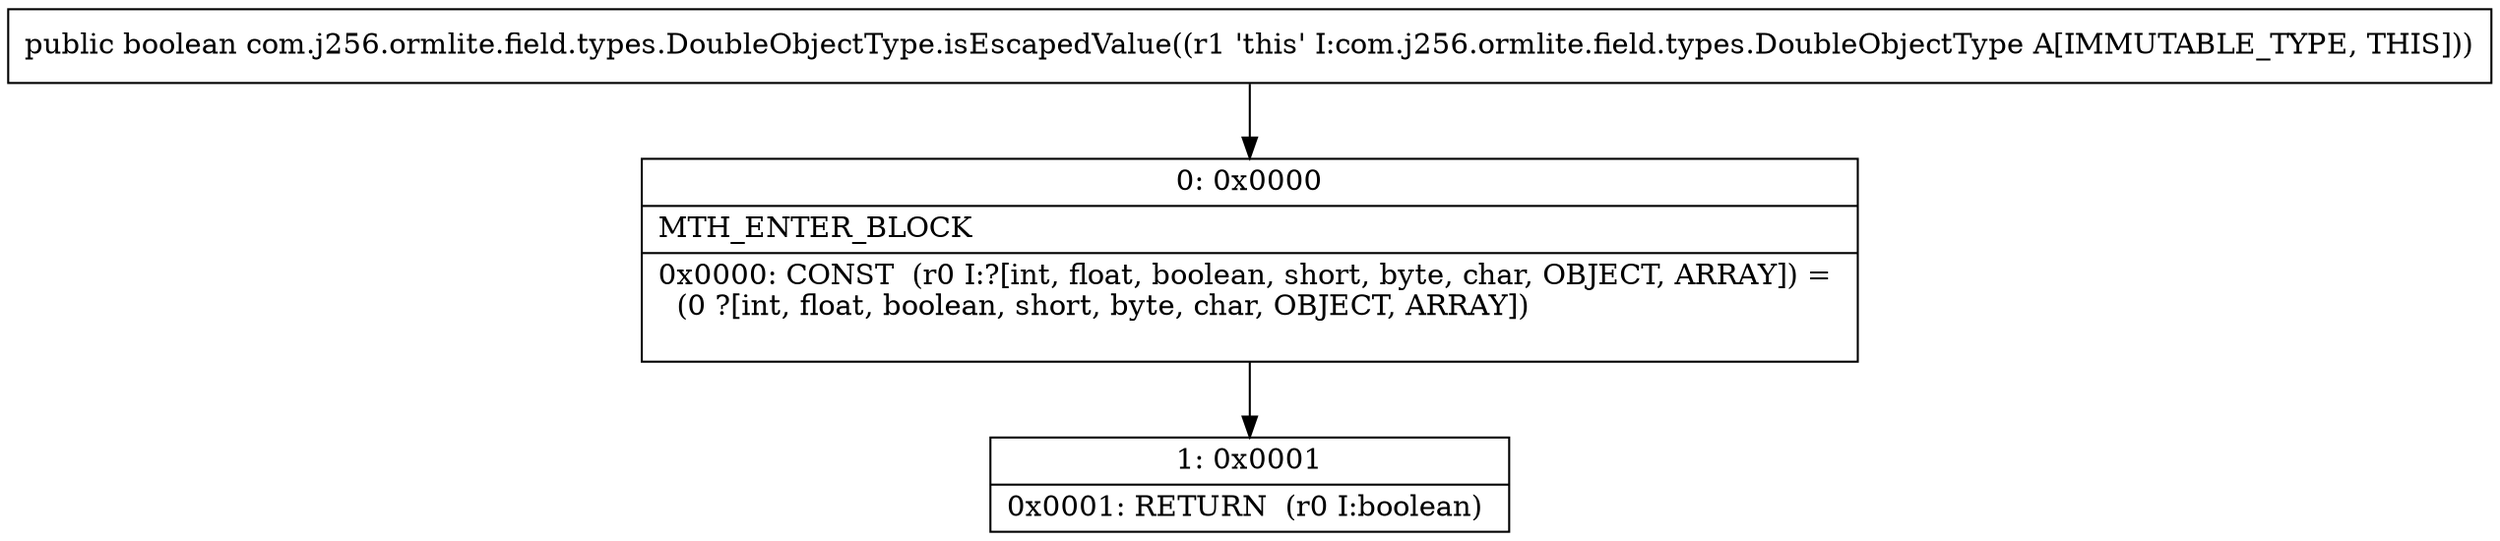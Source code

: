 digraph "CFG forcom.j256.ormlite.field.types.DoubleObjectType.isEscapedValue()Z" {
Node_0 [shape=record,label="{0\:\ 0x0000|MTH_ENTER_BLOCK\l|0x0000: CONST  (r0 I:?[int, float, boolean, short, byte, char, OBJECT, ARRAY]) = \l  (0 ?[int, float, boolean, short, byte, char, OBJECT, ARRAY])\l \l}"];
Node_1 [shape=record,label="{1\:\ 0x0001|0x0001: RETURN  (r0 I:boolean) \l}"];
MethodNode[shape=record,label="{public boolean com.j256.ormlite.field.types.DoubleObjectType.isEscapedValue((r1 'this' I:com.j256.ormlite.field.types.DoubleObjectType A[IMMUTABLE_TYPE, THIS])) }"];
MethodNode -> Node_0;
Node_0 -> Node_1;
}

